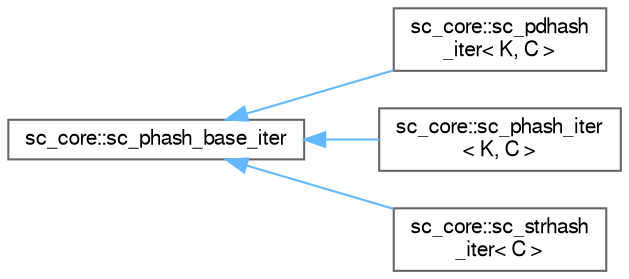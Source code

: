 digraph "Graphical Class Hierarchy"
{
 // LATEX_PDF_SIZE
  bgcolor="transparent";
  edge [fontname=FreeSans,fontsize=10,labelfontname=FreeSans,labelfontsize=10];
  node [fontname=FreeSans,fontsize=10,shape=box,height=0.2,width=0.4];
  rankdir="LR";
  Node0 [id="Node000000",label="sc_core::sc_phash_base_iter",height=0.2,width=0.4,color="grey40", fillcolor="white", style="filled",URL="$a02293.html",tooltip=" "];
  Node0 -> Node1 [id="edge134_Node000000_Node000001",dir="back",color="steelblue1",style="solid",tooltip=" "];
  Node1 [id="Node000001",label="sc_core::sc_pdhash\l_iter\< K, C \>",height=0.2,width=0.4,color="grey40", fillcolor="white", style="filled",URL="$a02285.html",tooltip=" "];
  Node0 -> Node2 [id="edge135_Node000000_Node000002",dir="back",color="steelblue1",style="solid",tooltip=" "];
  Node2 [id="Node000002",label="sc_core::sc_phash_iter\l\< K, C \>",height=0.2,width=0.4,color="grey40", fillcolor="white", style="filled",URL="$a02297.html",tooltip=" "];
  Node0 -> Node3 [id="edge136_Node000000_Node000003",dir="back",color="steelblue1",style="solid",tooltip=" "];
  Node3 [id="Node000003",label="sc_core::sc_strhash\l_iter\< C \>",height=0.2,width=0.4,color="grey40", fillcolor="white", style="filled",URL="$a02309.html",tooltip=" "];
}
